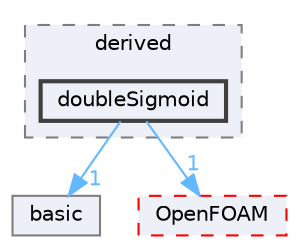 digraph "src/lagrangian/molecularDynamics/potential/energyScalingFunction/derived/doubleSigmoid"
{
 // LATEX_PDF_SIZE
  bgcolor="transparent";
  edge [fontname=Helvetica,fontsize=10,labelfontname=Helvetica,labelfontsize=10];
  node [fontname=Helvetica,fontsize=10,shape=box,height=0.2,width=0.4];
  compound=true
  subgraph clusterdir_0c6c913ade273243a586c25c0aaa9e89 {
    graph [ bgcolor="#edf0f7", pencolor="grey50", label="derived", fontname=Helvetica,fontsize=10 style="filled,dashed", URL="dir_0c6c913ade273243a586c25c0aaa9e89.html",tooltip=""]
  dir_4711fe280d135276e4c13ddbd3c96c5a [label="doubleSigmoid", fillcolor="#edf0f7", color="grey25", style="filled,bold", URL="dir_4711fe280d135276e4c13ddbd3c96c5a.html",tooltip=""];
  }
  dir_15750015fbdfc577ed522467676388d6 [label="basic", fillcolor="#edf0f7", color="grey50", style="filled", URL="dir_15750015fbdfc577ed522467676388d6.html",tooltip=""];
  dir_c5473ff19b20e6ec4dfe5c310b3778a8 [label="OpenFOAM", fillcolor="#edf0f7", color="red", style="filled,dashed", URL="dir_c5473ff19b20e6ec4dfe5c310b3778a8.html",tooltip=""];
  dir_4711fe280d135276e4c13ddbd3c96c5a->dir_15750015fbdfc577ed522467676388d6 [headlabel="1", labeldistance=1.5 headhref="dir_001032_000213.html" href="dir_001032_000213.html" color="steelblue1" fontcolor="steelblue1"];
  dir_4711fe280d135276e4c13ddbd3c96c5a->dir_c5473ff19b20e6ec4dfe5c310b3778a8 [headlabel="1", labeldistance=1.5 headhref="dir_001032_002695.html" href="dir_001032_002695.html" color="steelblue1" fontcolor="steelblue1"];
}
